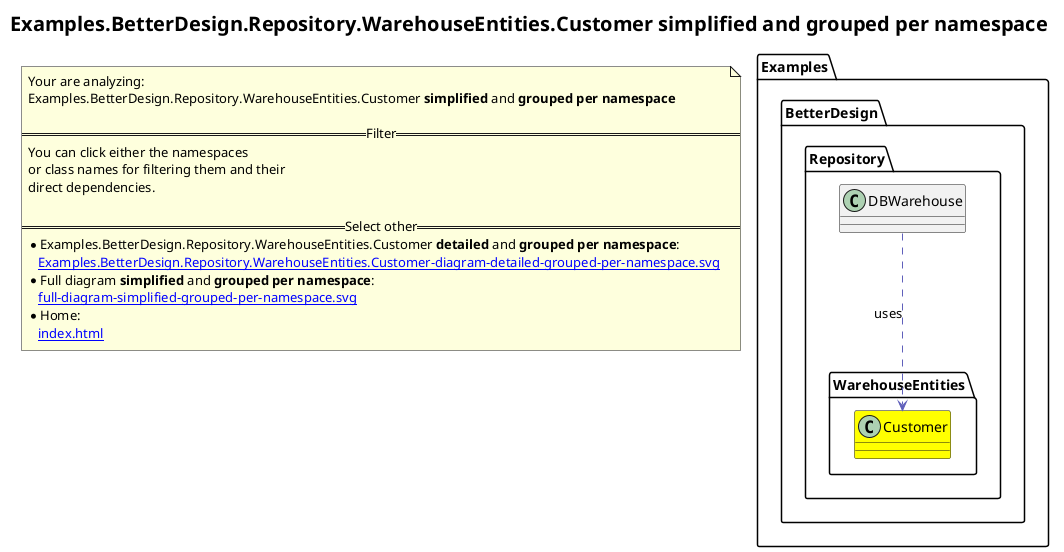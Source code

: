 @startuml
skinparam linetype ortho
title <size:20>Examples.BetterDesign.Repository.WarehouseEntities.Customer **simplified** and **grouped per namespace**</size>
note "Your are analyzing:\nExamples.BetterDesign.Repository.WarehouseEntities.Customer **simplified** and **grouped per namespace**\n\n==Filter==\nYou can click either the namespaces \nor class names for filtering them and their\ndirect dependencies.\n\n==Select other==\n* Examples.BetterDesign.Repository.WarehouseEntities.Customer **detailed** and **grouped per namespace**:\n   [[Examples.BetterDesign.Repository.WarehouseEntities.Customer-diagram-detailed-grouped-per-namespace.svg]]\n* Full diagram **simplified** and **grouped per namespace**:\n   [[full-diagram-simplified-grouped-per-namespace.svg]]\n* Home:\n   [[index.html]]" as FloatingNote
namespace Examples [[Examples-diagram-simplified-grouped-per-namespace.svg]] {
namespace Examples.BetterDesign [[Examples.BetterDesign-diagram-simplified-grouped-per-namespace.svg]] {
namespace Examples.BetterDesign.Repository [[Examples.BetterDesign.Repository-diagram-simplified-grouped-per-namespace.svg]] {
    class Examples.BetterDesign.Repository.DBWarehouse [[Examples.BetterDesign.Repository.DBWarehouse-diagram-simplified-grouped-per-namespace.svg]]  {
    }
'Compared namespace Examples.BetterDesign.Repository [[Examples.BetterDesign.Repository-diagram-simplified-grouped-per-namespace.svg]] { with last element of     }
' Closing all previous_sub_namespace_list namespace None because file analysis is finished.
' Closing namespace Repository
}
' Closing namespace BetterDesign
}
' Closing namespace Examples
}
namespace Examples [[Examples-diagram-simplified-grouped-per-namespace.svg]] {
namespace Examples.BetterDesign [[Examples.BetterDesign-diagram-simplified-grouped-per-namespace.svg]] {
namespace Examples.BetterDesign.Repository [[Examples.BetterDesign.Repository-diagram-simplified-grouped-per-namespace.svg]] {
namespace Examples.BetterDesign.Repository.WarehouseEntities [[Examples.BetterDesign.Repository.WarehouseEntities-diagram-simplified-grouped-per-namespace.svg]] {
      class Examples.BetterDesign.Repository.WarehouseEntities.Customer [[Examples.BetterDesign.Repository.WarehouseEntities.Customer-diagram-simplified-grouped-per-namespace.svg]] #yellow {
      }
'Compared namespace Examples.BetterDesign.Repository.WarehouseEntities [[Examples.BetterDesign.Repository.WarehouseEntities-diagram-simplified-grouped-per-namespace.svg]] { with last element of       }
' Closing all previous_sub_namespace_list namespace None because file analysis is finished.
' Closing namespace WarehouseEntities
}
' Closing namespace Repository
}
' Closing namespace BetterDesign
}
' Closing namespace Examples
}
 ' *************************************** 
 ' *************************************** 
 ' *************************************** 
' Class relations extracted from namespace:
' Examples.BetterDesign.Repository
Examples.BetterDesign.Repository.DBWarehouse .[#6060BB].> Examples.BetterDesign.Repository.WarehouseEntities.Customer  : uses 
' Class relations extracted from namespace:
' Examples.BetterDesign.Repository.WarehouseEntities
@enduml